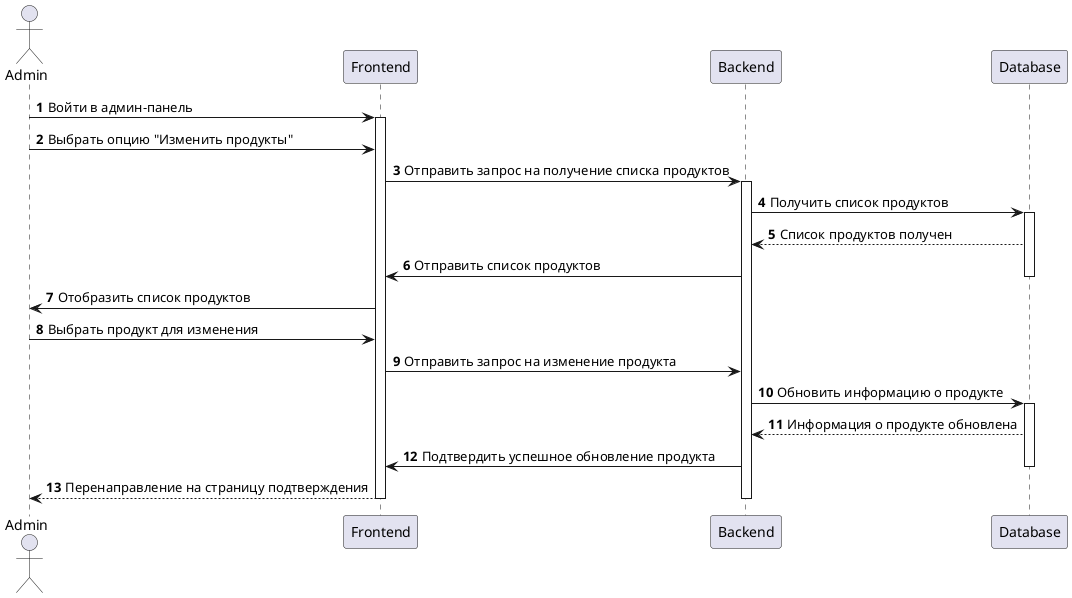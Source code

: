 @startuml

autonumber
actor Admin
participant "Frontend" as Frontend
participant "Backend" as Backend
participant Database

Admin -> Frontend: Войти в админ-панель

activate Frontend

Admin -> Frontend: Выбрать опцию "Изменить продукты"
Frontend -> Backend: Отправить запрос на получение списка продуктов
activate Backend

Backend -> Database: Получить список продуктов
activate Database
Database --> Backend: Список продуктов получен

Backend -> Frontend: Отправить список продуктов
deactivate Database

Frontend -> Admin: Отобразить список продуктов
Admin -> Frontend: Выбрать продукт для изменения
Frontend -> Backend: Отправить запрос на изменение продукта

Backend -> Database: Обновить информацию о продукте
activate Database
Database --> Backend: Информация о продукте обновлена

Backend -> Frontend: Подтвердить успешное обновление продукта
deactivate Database

Frontend --> Admin: Перенаправление на страницу подтверждения

deactivate Backend
deactivate Frontend

@enduml
